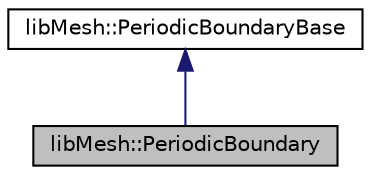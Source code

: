 digraph "libMesh::PeriodicBoundary"
{
  edge [fontname="Helvetica",fontsize="10",labelfontname="Helvetica",labelfontsize="10"];
  node [fontname="Helvetica",fontsize="10",shape=record];
  Node0 [label="libMesh::PeriodicBoundary",height=0.2,width=0.4,color="black", fillcolor="grey75", style="filled", fontcolor="black"];
  Node1 -> Node0 [dir="back",color="midnightblue",fontsize="10",style="solid",fontname="Helvetica"];
  Node1 [label="libMesh::PeriodicBoundaryBase",height=0.2,width=0.4,color="black", fillcolor="white", style="filled",URL="$classlibMesh_1_1PeriodicBoundaryBase.html",tooltip="Base class for all PeriodicBoundary implementations. "];
}
